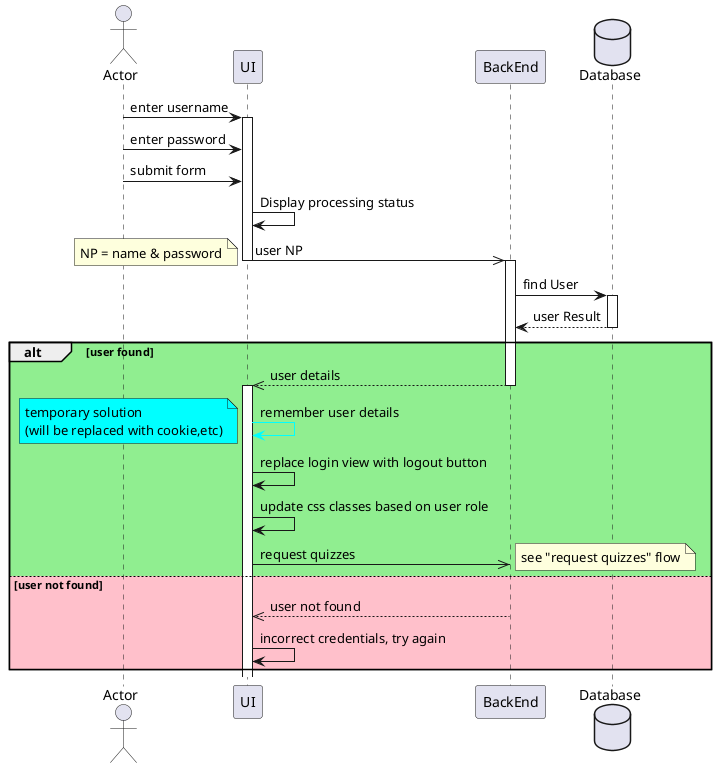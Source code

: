 
@startuml
'autonumber
actor       Actor       as User
participant UI
participant BackEnd
database    Database    as Db

User -> UI ++: enter username
User -> UI : enter password
User -> UI : submit form
UI->UI:Display processing status
UI ->> BackEnd --++ : user NP
note left: NP = name & password

BackEnd -> Db ++ : find User
Db --> BackEnd -- : user Result

alt #lightgreen user found
    BackEnd -->> UI --++: user details
    UI -[#aqua]> UI: remember user details
    note left #aqua
    temporary solution
    (will be replaced with cookie,etc)
    end note
    UI -> UI : replace login view with logout button
    UI -> UI : update css classes based on user role
    UI ->> BackEnd : request quizzes
    note right: see "request quizzes" flow

else #pink user not found
    BackEnd -->> UI --: user not found
    UI -> UI: incorrect credentials, try again
end
@enduml
